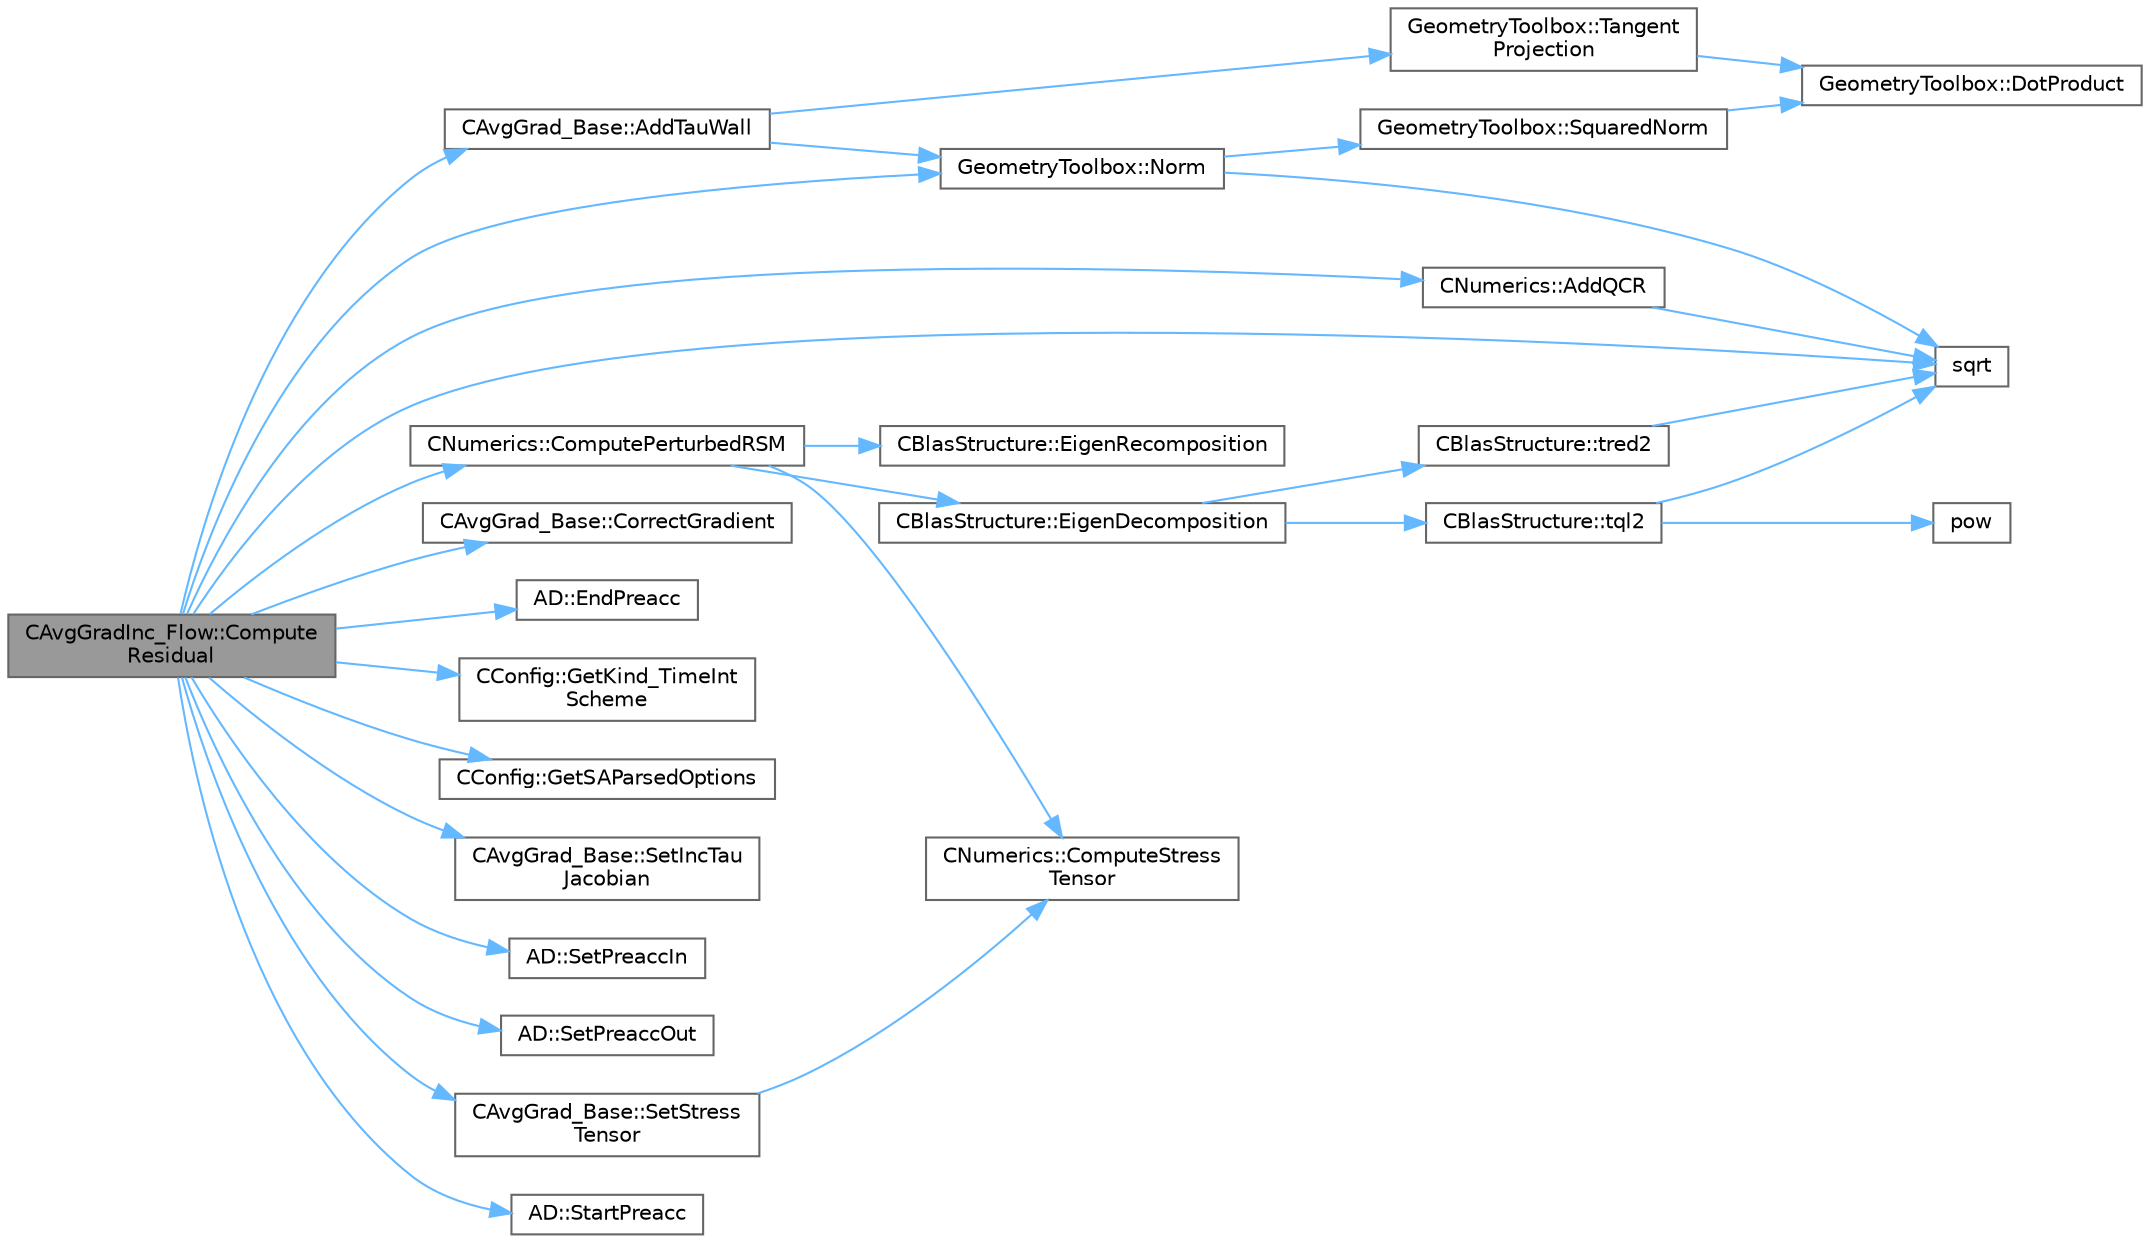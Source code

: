 digraph "CAvgGradInc_Flow::ComputeResidual"
{
 // LATEX_PDF_SIZE
  bgcolor="transparent";
  edge [fontname=Helvetica,fontsize=10,labelfontname=Helvetica,labelfontsize=10];
  node [fontname=Helvetica,fontsize=10,shape=box,height=0.2,width=0.4];
  rankdir="LR";
  Node1 [id="Node000001",label="CAvgGradInc_Flow::Compute\lResidual",height=0.2,width=0.4,color="gray40", fillcolor="grey60", style="filled", fontcolor="black",tooltip="Compute the viscous flow residual using an average of gradients."];
  Node1 -> Node2 [id="edge1_Node000001_Node000002",color="steelblue1",style="solid",tooltip=" "];
  Node2 [id="Node000002",label="CNumerics::AddQCR",height=0.2,width=0.4,color="grey40", fillcolor="white", style="filled",URL="$classCNumerics.html#a0d75e98c8aa9a8a60fa2b4ef9e17523b",tooltip="Add a correction using a Quadratic Constitutive Relation to the stress tensor."];
  Node2 -> Node3 [id="edge2_Node000002_Node000003",color="steelblue1",style="solid",tooltip=" "];
  Node3 [id="Node000003",label="sqrt",height=0.2,width=0.4,color="grey40", fillcolor="white", style="filled",URL="$group__SIMD.html#ga54a1925ab40fb4249ea255072520de35",tooltip=" "];
  Node1 -> Node4 [id="edge3_Node000001_Node000004",color="steelblue1",style="solid",tooltip=" "];
  Node4 [id="Node000004",label="CAvgGrad_Base::AddTauWall",height=0.2,width=0.4,color="grey40", fillcolor="white", style="filled",URL="$classCAvgGrad__Base.html#aeabe16549d86ccfb5ff74b41671af745",tooltip="Scale the stress tensor using a predefined wall stress."];
  Node4 -> Node5 [id="edge4_Node000004_Node000005",color="steelblue1",style="solid",tooltip=" "];
  Node5 [id="Node000005",label="GeometryToolbox::Norm",height=0.2,width=0.4,color="grey40", fillcolor="white", style="filled",URL="$group__GeometryToolbox.html#gad8b24e50333c9a8378f7abf18222f36a",tooltip=" "];
  Node5 -> Node3 [id="edge5_Node000005_Node000003",color="steelblue1",style="solid",tooltip=" "];
  Node5 -> Node6 [id="edge6_Node000005_Node000006",color="steelblue1",style="solid",tooltip=" "];
  Node6 [id="Node000006",label="GeometryToolbox::SquaredNorm",height=0.2,width=0.4,color="grey40", fillcolor="white", style="filled",URL="$group__GeometryToolbox.html#ga98c9b9314cc6352c9bba49b8cfb4b056",tooltip=" "];
  Node6 -> Node7 [id="edge7_Node000006_Node000007",color="steelblue1",style="solid",tooltip=" "];
  Node7 [id="Node000007",label="GeometryToolbox::DotProduct",height=0.2,width=0.4,color="grey40", fillcolor="white", style="filled",URL="$group__GeometryToolbox.html#ga7ec3e1e20fab73dbf0159fe38492cc89",tooltip=" "];
  Node4 -> Node8 [id="edge8_Node000004_Node000008",color="steelblue1",style="solid",tooltip=" "];
  Node8 [id="Node000008",label="GeometryToolbox::Tangent\lProjection",height=0.2,width=0.4,color="grey40", fillcolor="white", style="filled",URL="$group__GeometryToolbox.html#ga82220c2cda9dc90a9cc22e77001550ee",tooltip="Tangent projection"];
  Node8 -> Node7 [id="edge9_Node000008_Node000007",color="steelblue1",style="solid",tooltip=" "];
  Node1 -> Node9 [id="edge10_Node000001_Node000009",color="steelblue1",style="solid",tooltip=" "];
  Node9 [id="Node000009",label="CNumerics::ComputePerturbedRSM",height=0.2,width=0.4,color="grey40", fillcolor="white", style="filled",URL="$classCNumerics.html#a63e8563eb6e5e4afd133f3147e2d3390",tooltip="Perturb the Reynolds stress tensor based on parameters."];
  Node9 -> Node10 [id="edge11_Node000009_Node000010",color="steelblue1",style="solid",tooltip=" "];
  Node10 [id="Node000010",label="CNumerics::ComputeStress\lTensor",height=0.2,width=0.4,color="grey40", fillcolor="white", style="filled",URL="$classCNumerics.html#a18b6238c38e05339954c0bb6121203d1",tooltip="Compute the stress tensor from the velocity gradients."];
  Node9 -> Node11 [id="edge12_Node000009_Node000011",color="steelblue1",style="solid",tooltip=" "];
  Node11 [id="Node000011",label="CBlasStructure::EigenDecomposition",height=0.2,width=0.4,color="grey40", fillcolor="white", style="filled",URL="$classCBlasStructure.html#a277569e1a51bf41ac5b988a839b309c7",tooltip="Decomposes the symmetric matrix A_ij, into eigenvectors and eigenvalues."];
  Node11 -> Node12 [id="edge13_Node000011_Node000012",color="steelblue1",style="solid",tooltip=" "];
  Node12 [id="Node000012",label="CBlasStructure::tql2",height=0.2,width=0.4,color="grey40", fillcolor="white", style="filled",URL="$classCBlasStructure.html#aeada625dd4b5aca04b6746b667948b96",tooltip="tql2 Author:"];
  Node12 -> Node13 [id="edge14_Node000012_Node000013",color="steelblue1",style="solid",tooltip=" "];
  Node13 [id="Node000013",label="pow",height=0.2,width=0.4,color="grey40", fillcolor="white", style="filled",URL="$group__SIMD.html#ga768cbdeba8e4567257959378fba27f17",tooltip=" "];
  Node12 -> Node3 [id="edge15_Node000012_Node000003",color="steelblue1",style="solid",tooltip=" "];
  Node11 -> Node14 [id="edge16_Node000011_Node000014",color="steelblue1",style="solid",tooltip=" "];
  Node14 [id="Node000014",label="CBlasStructure::tred2",height=0.2,width=0.4,color="grey40", fillcolor="white", style="filled",URL="$classCBlasStructure.html#abeff6932a6cd6d6c9bba7025f5055b0f",tooltip="tred2 Author:"];
  Node14 -> Node3 [id="edge17_Node000014_Node000003",color="steelblue1",style="solid",tooltip=" "];
  Node9 -> Node15 [id="edge18_Node000009_Node000015",color="steelblue1",style="solid",tooltip=" "];
  Node15 [id="Node000015",label="CBlasStructure::EigenRecomposition",height=0.2,width=0.4,color="grey40", fillcolor="white", style="filled",URL="$classCBlasStructure.html#a5d36305948a655eade62b36ce4df1d5a",tooltip="Recomposes the eigenvectors and eigenvalues into a matrix."];
  Node1 -> Node16 [id="edge19_Node000001_Node000016",color="steelblue1",style="solid",tooltip=" "];
  Node16 [id="Node000016",label="CAvgGrad_Base::CorrectGradient",height=0.2,width=0.4,color="grey40", fillcolor="white", style="filled",URL="$classCAvgGrad__Base.html#a470c512dfe09e88794803e92446f0818",tooltip="Apply a correction to the gradient to reduce the truncation error."];
  Node1 -> Node17 [id="edge20_Node000001_Node000017",color="steelblue1",style="solid",tooltip=" "];
  Node17 [id="Node000017",label="AD::EndPreacc",height=0.2,width=0.4,color="grey40", fillcolor="white", style="filled",URL="$namespaceAD.html#a309d057a92faa60a3a760254678ec9ea",tooltip="Ends a preaccumulation section and computes the local Jacobi matrix of a code section using the varia..."];
  Node1 -> Node18 [id="edge21_Node000001_Node000018",color="steelblue1",style="solid",tooltip=" "];
  Node18 [id="Node000018",label="CConfig::GetKind_TimeInt\lScheme",height=0.2,width=0.4,color="grey40", fillcolor="white", style="filled",URL="$classCConfig.html#ad16f71356f146b530fb1fbb45444525c",tooltip="Get the kind of time integration method."];
  Node1 -> Node19 [id="edge22_Node000001_Node000019",color="steelblue1",style="solid",tooltip=" "];
  Node19 [id="Node000019",label="CConfig::GetSAParsedOptions",height=0.2,width=0.4,color="grey40", fillcolor="white", style="filled",URL="$classCConfig.html#a66aa27cc745f1c7328987376dbd6788d",tooltip="Get parsed SA option data structure."];
  Node1 -> Node5 [id="edge23_Node000001_Node000005",color="steelblue1",style="solid",tooltip=" "];
  Node1 -> Node20 [id="edge24_Node000001_Node000020",color="steelblue1",style="solid",tooltip=" "];
  Node20 [id="Node000020",label="CAvgGrad_Base::SetIncTau\lJacobian",height=0.2,width=0.4,color="grey40", fillcolor="white", style="filled",URL="$classCAvgGrad__Base.html#a0904f12c8d727268387c3897689a696d",tooltip="Calculate the Jacobian of the viscous and turbulent stress tensor."];
  Node1 -> Node21 [id="edge25_Node000001_Node000021",color="steelblue1",style="solid",tooltip=" "];
  Node21 [id="Node000021",label="AD::SetPreaccIn",height=0.2,width=0.4,color="grey40", fillcolor="white", style="filled",URL="$namespaceAD.html#aa163589c94af6ddfdbcf901ecc76ac77",tooltip="Sets the scalar inputs of a preaccumulation section."];
  Node1 -> Node22 [id="edge26_Node000001_Node000022",color="steelblue1",style="solid",tooltip=" "];
  Node22 [id="Node000022",label="AD::SetPreaccOut",height=0.2,width=0.4,color="grey40", fillcolor="white", style="filled",URL="$namespaceAD.html#a96f26aa5f6909173e990e03b864fec33",tooltip="Sets the scalar outputs of a preaccumulation section."];
  Node1 -> Node23 [id="edge27_Node000001_Node000023",color="steelblue1",style="solid",tooltip=" "];
  Node23 [id="Node000023",label="CAvgGrad_Base::SetStress\lTensor",height=0.2,width=0.4,color="grey40", fillcolor="white", style="filled",URL="$classCAvgGrad__Base.html#a78834d71888152df8585815995703abc",tooltip="Calculate the viscous + turbulent stress tensor."];
  Node23 -> Node10 [id="edge28_Node000023_Node000010",color="steelblue1",style="solid",tooltip=" "];
  Node1 -> Node3 [id="edge29_Node000001_Node000003",color="steelblue1",style="solid",tooltip=" "];
  Node1 -> Node24 [id="edge30_Node000001_Node000024",color="steelblue1",style="solid",tooltip=" "];
  Node24 [id="Node000024",label="AD::StartPreacc",height=0.2,width=0.4,color="grey40", fillcolor="white", style="filled",URL="$namespaceAD.html#a2a1e9c4b109fd751e84132c9495de3ff",tooltip="Starts a new preaccumulation section and sets the input variables."];
}
